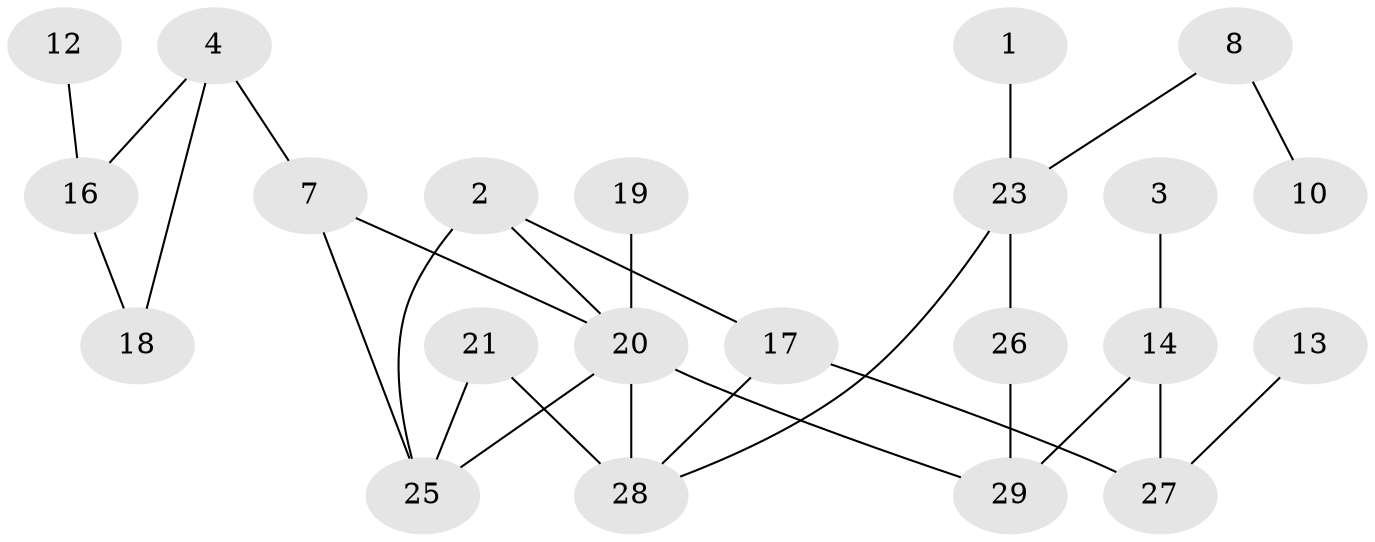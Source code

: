 // original degree distribution, {4: 0.13793103448275862, 1: 0.29310344827586204, 2: 0.20689655172413793, 3: 0.25862068965517243, 0: 0.10344827586206896}
// Generated by graph-tools (version 1.1) at 2025/49/03/09/25 03:49:11]
// undirected, 22 vertices, 28 edges
graph export_dot {
graph [start="1"]
  node [color=gray90,style=filled];
  1;
  2;
  3;
  4;
  7;
  8;
  10;
  12;
  13;
  14;
  16;
  17;
  18;
  19;
  20;
  21;
  23;
  25;
  26;
  27;
  28;
  29;
  1 -- 23 [weight=1.0];
  2 -- 17 [weight=1.0];
  2 -- 20 [weight=1.0];
  2 -- 25 [weight=1.0];
  3 -- 14 [weight=1.0];
  4 -- 7 [weight=1.0];
  4 -- 16 [weight=1.0];
  4 -- 18 [weight=1.0];
  7 -- 20 [weight=1.0];
  7 -- 25 [weight=1.0];
  8 -- 10 [weight=1.0];
  8 -- 23 [weight=1.0];
  12 -- 16 [weight=1.0];
  13 -- 27 [weight=1.0];
  14 -- 27 [weight=1.0];
  14 -- 29 [weight=1.0];
  16 -- 18 [weight=1.0];
  17 -- 27 [weight=1.0];
  17 -- 28 [weight=1.0];
  19 -- 20 [weight=2.0];
  20 -- 25 [weight=1.0];
  20 -- 28 [weight=2.0];
  20 -- 29 [weight=1.0];
  21 -- 25 [weight=1.0];
  21 -- 28 [weight=1.0];
  23 -- 26 [weight=1.0];
  23 -- 28 [weight=1.0];
  26 -- 29 [weight=1.0];
}
